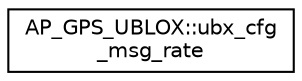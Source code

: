 digraph "Graphical Class Hierarchy"
{
 // INTERACTIVE_SVG=YES
  edge [fontname="Helvetica",fontsize="10",labelfontname="Helvetica",labelfontsize="10"];
  node [fontname="Helvetica",fontsize="10",shape=record];
  rankdir="LR";
  Node1 [label="AP_GPS_UBLOX::ubx_cfg\l_msg_rate",height=0.2,width=0.4,color="black", fillcolor="white", style="filled",URL="$structAP__GPS__UBLOX_1_1ubx__cfg__msg__rate.html"];
}
